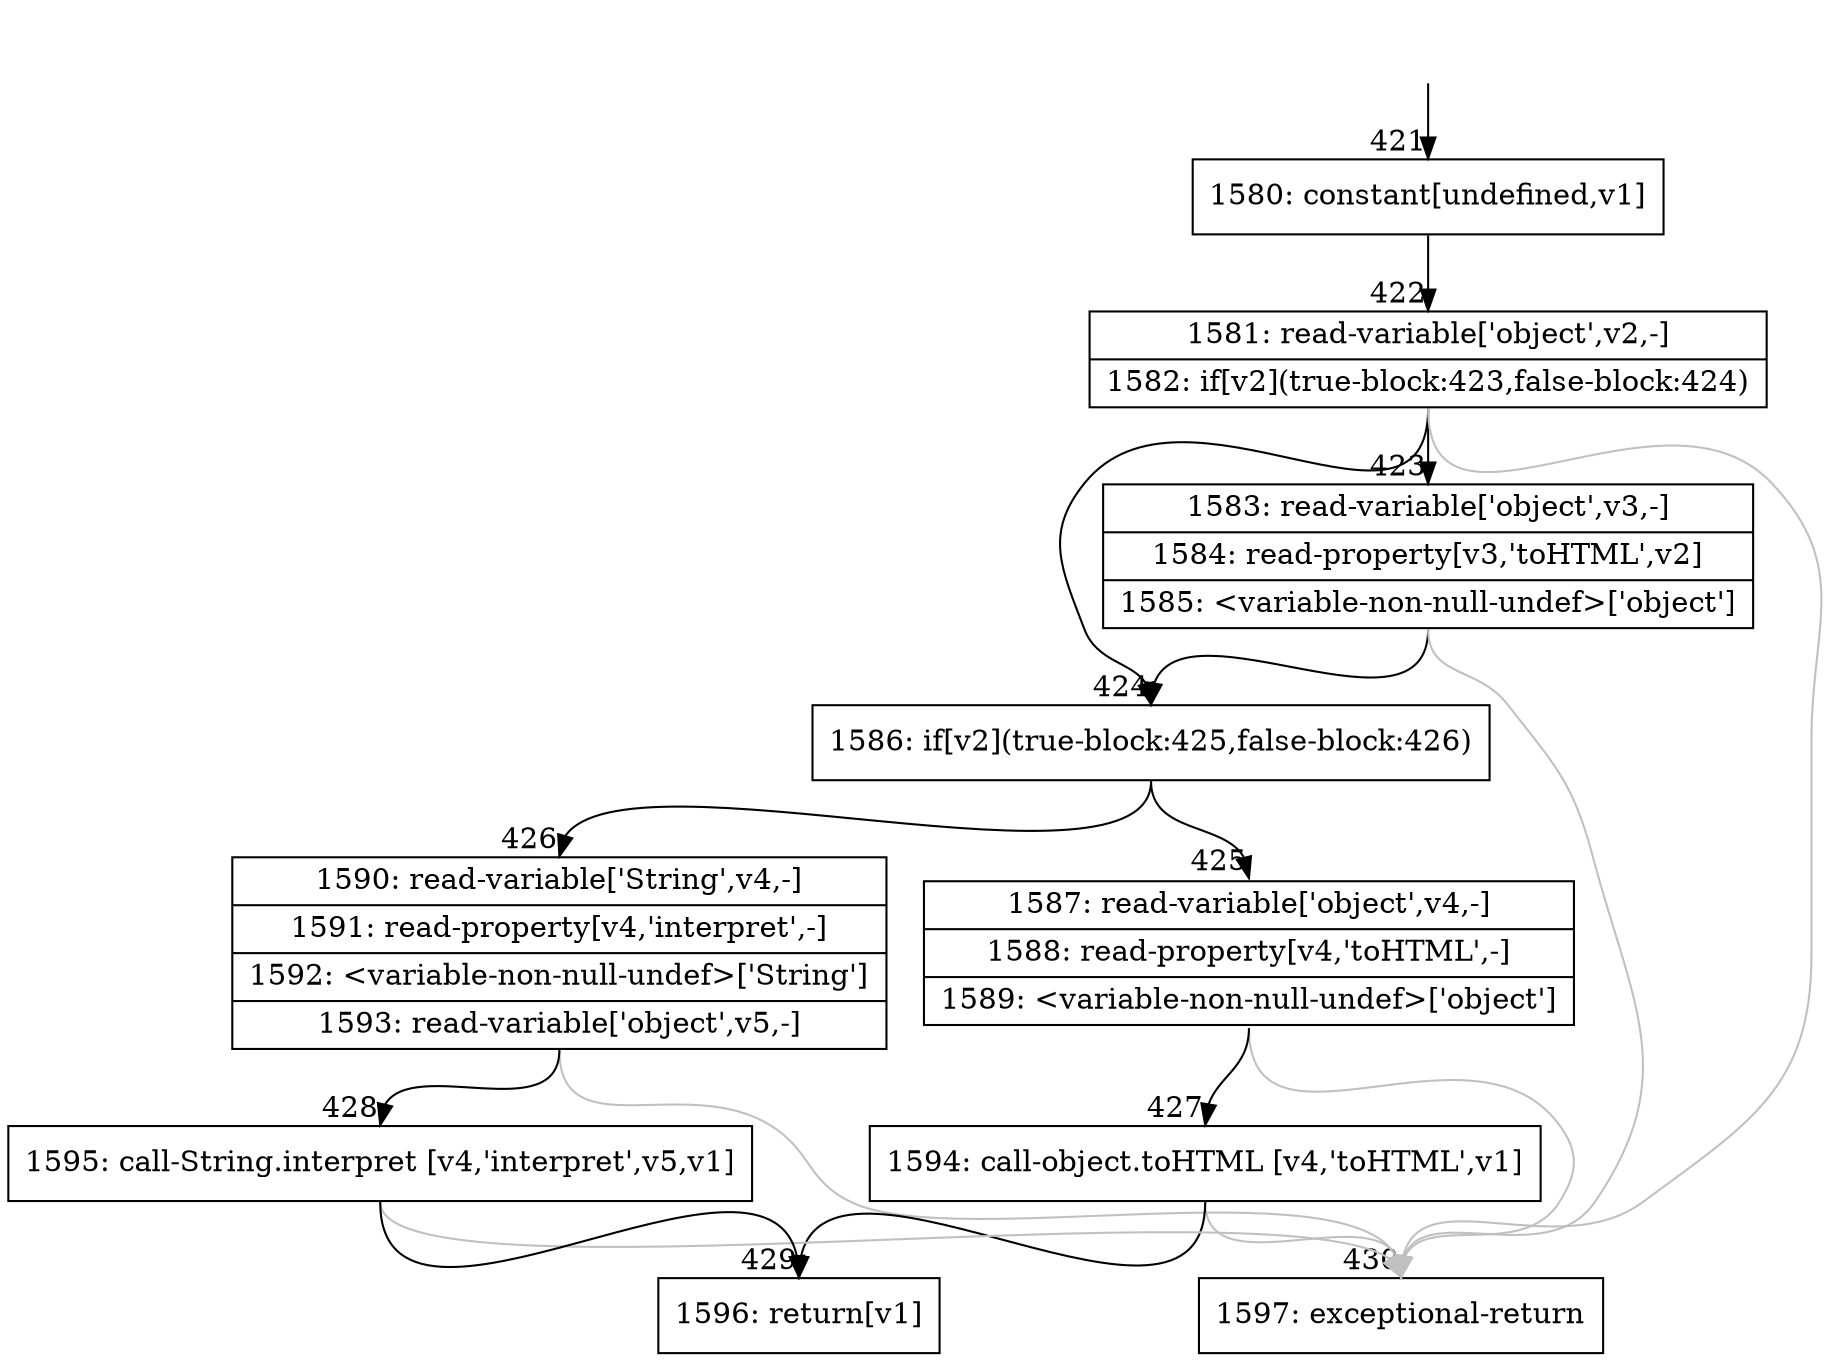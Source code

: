 digraph {
rankdir="TD"
BB_entry27[shape=none,label=""];
BB_entry27 -> BB421 [tailport=s, headport=n, headlabel="    421"]
BB421 [shape=record label="{1580: constant[undefined,v1]}" ] 
BB421 -> BB422 [tailport=s, headport=n, headlabel="      422"]
BB422 [shape=record label="{1581: read-variable['object',v2,-]|1582: if[v2](true-block:423,false-block:424)}" ] 
BB422 -> BB424 [tailport=s, headport=n, headlabel="      424"]
BB422 -> BB423 [tailport=s, headport=n, headlabel="      423"]
BB422 -> BB430 [tailport=s, headport=n, color=gray, headlabel="      430"]
BB423 [shape=record label="{1583: read-variable['object',v3,-]|1584: read-property[v3,'toHTML',v2]|1585: \<variable-non-null-undef\>['object']}" ] 
BB423 -> BB424 [tailport=s, headport=n]
BB423 -> BB430 [tailport=s, headport=n, color=gray]
BB424 [shape=record label="{1586: if[v2](true-block:425,false-block:426)}" ] 
BB424 -> BB425 [tailport=s, headport=n, headlabel="      425"]
BB424 -> BB426 [tailport=s, headport=n, headlabel="      426"]
BB425 [shape=record label="{1587: read-variable['object',v4,-]|1588: read-property[v4,'toHTML',-]|1589: \<variable-non-null-undef\>['object']}" ] 
BB425 -> BB427 [tailport=s, headport=n, headlabel="      427"]
BB425 -> BB430 [tailport=s, headport=n, color=gray]
BB426 [shape=record label="{1590: read-variable['String',v4,-]|1591: read-property[v4,'interpret',-]|1592: \<variable-non-null-undef\>['String']|1593: read-variable['object',v5,-]}" ] 
BB426 -> BB428 [tailport=s, headport=n, headlabel="      428"]
BB426 -> BB430 [tailport=s, headport=n, color=gray]
BB427 [shape=record label="{1594: call-object.toHTML [v4,'toHTML',v1]}" ] 
BB427 -> BB429 [tailport=s, headport=n, headlabel="      429"]
BB427 -> BB430 [tailport=s, headport=n, color=gray]
BB428 [shape=record label="{1595: call-String.interpret [v4,'interpret',v5,v1]}" ] 
BB428 -> BB429 [tailport=s, headport=n]
BB428 -> BB430 [tailport=s, headport=n, color=gray]
BB429 [shape=record label="{1596: return[v1]}" ] 
BB430 [shape=record label="{1597: exceptional-return}" ] 
//#$~ 279
}
